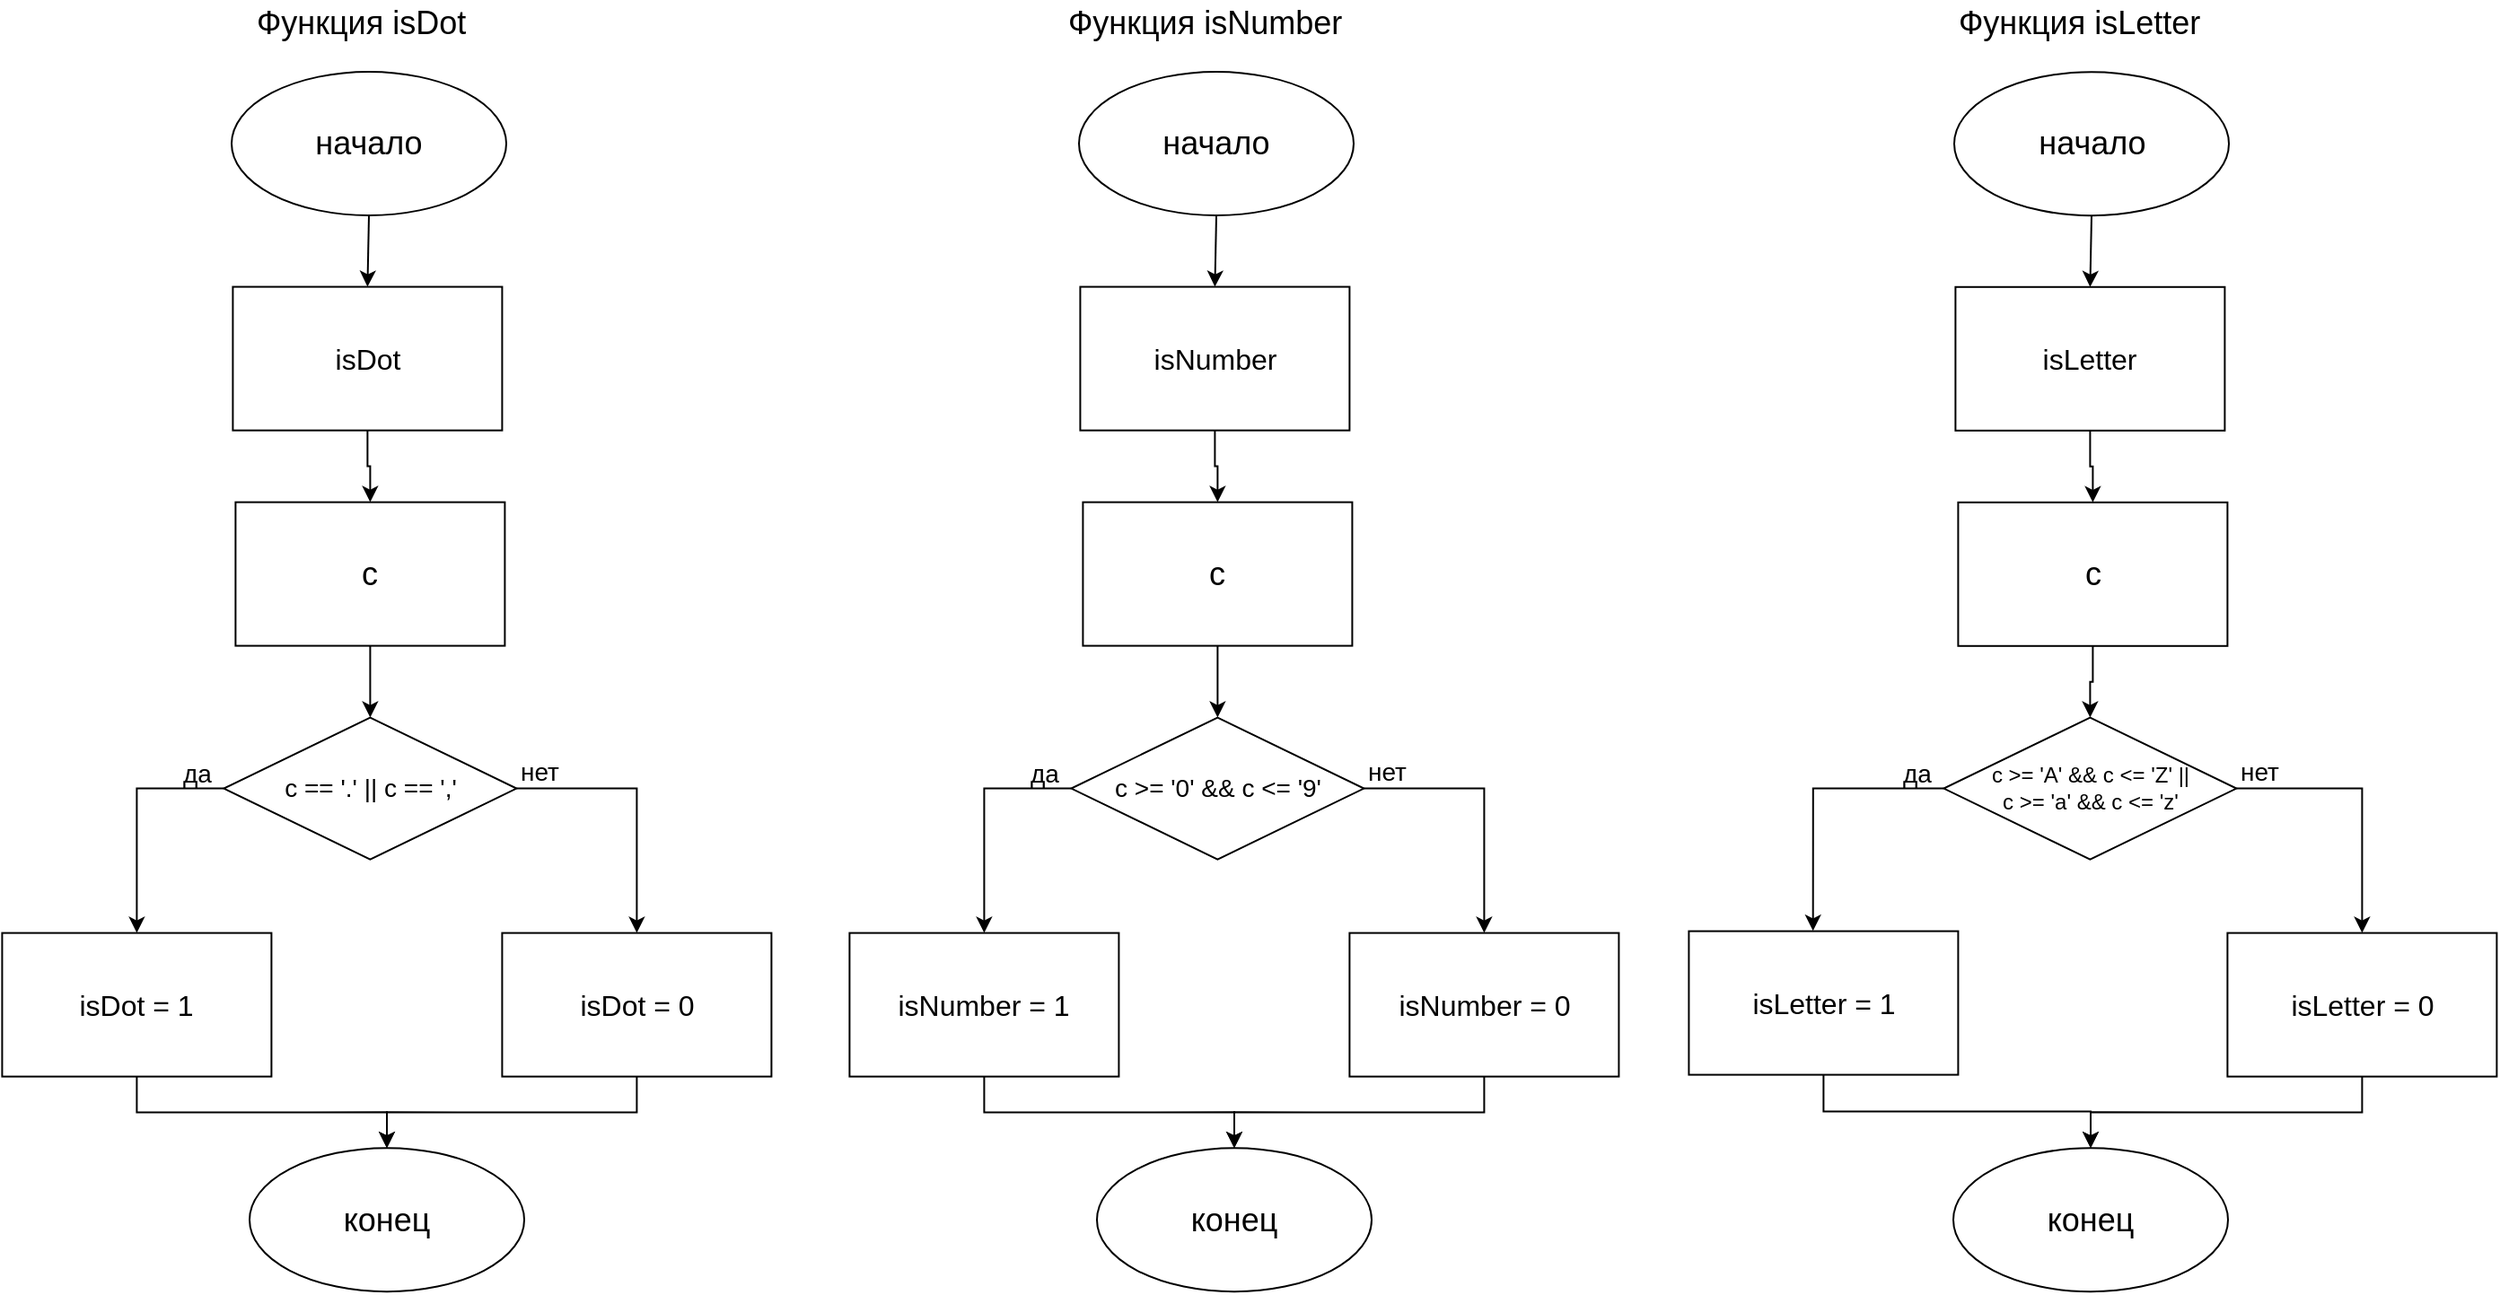 <mxfile version="11.3.0" type="device" pages="1"><diagram id="Us9UXbfvuX6eEkm_qwZB" name="Page-1"><mxGraphModel dx="3753" dy="1691" grid="1" gridSize="10" guides="1" tooltips="1" connect="1" arrows="1" fold="1" page="1" pageScale="1" pageWidth="827" pageHeight="1169" math="0" shadow="0"><root><mxCell id="0"/><mxCell id="1" parent="0"/><mxCell id="GZ4S51ldvcXnpOELyBVw-46" style="edgeStyle=orthogonalEdgeStyle;rounded=0;orthogonalLoop=1;jettySize=auto;html=1;exitX=0.5;exitY=1;exitDx=0;exitDy=0;entryX=0.5;entryY=0;entryDx=0;entryDy=0;" edge="1" parent="1" source="GZ4S51ldvcXnpOELyBVw-1" target="GZ4S51ldvcXnpOELyBVw-44"><mxGeometry relative="1" as="geometry"/></mxCell><mxCell id="GZ4S51ldvcXnpOELyBVw-1" value="&lt;font style=&quot;font-size: 18px&quot;&gt;начало&lt;/font&gt;" style="ellipse;whiteSpace=wrap;html=1;" vertex="1" parent="1"><mxGeometry x="340" y="40" width="153" height="80" as="geometry"/></mxCell><mxCell id="GZ4S51ldvcXnpOELyBVw-42" value="&lt;font style=&quot;font-size: 18px&quot;&gt;Функция&amp;nbsp;isNumber&lt;/font&gt;" style="text;html=1;resizable=0;points=[];autosize=1;align=left;verticalAlign=top;spacingTop=-4;" vertex="1" parent="1"><mxGeometry x="331.5" width="170" height="20" as="geometry"/></mxCell><mxCell id="GZ4S51ldvcXnpOELyBVw-43" style="edgeStyle=orthogonalEdgeStyle;rounded=0;orthogonalLoop=1;jettySize=auto;html=1;exitX=0.5;exitY=1;exitDx=0;exitDy=0;entryX=0.5;entryY=0;entryDx=0;entryDy=0;" edge="1" parent="1" source="GZ4S51ldvcXnpOELyBVw-44" target="GZ4S51ldvcXnpOELyBVw-45"><mxGeometry relative="1" as="geometry"/></mxCell><mxCell id="GZ4S51ldvcXnpOELyBVw-44" value="&lt;font style=&quot;font-size: 16px&quot;&gt;isNumber&lt;/font&gt;" style="rounded=0;whiteSpace=wrap;html=1;" vertex="1" parent="1"><mxGeometry x="340.7" y="159.8" width="150" height="80" as="geometry"/></mxCell><mxCell id="GZ4S51ldvcXnpOELyBVw-48" style="edgeStyle=orthogonalEdgeStyle;rounded=0;orthogonalLoop=1;jettySize=auto;html=1;exitX=0.5;exitY=1;exitDx=0;exitDy=0;entryX=0.5;entryY=0;entryDx=0;entryDy=0;" edge="1" parent="1" source="GZ4S51ldvcXnpOELyBVw-45" target="GZ4S51ldvcXnpOELyBVw-47"><mxGeometry relative="1" as="geometry"/></mxCell><mxCell id="GZ4S51ldvcXnpOELyBVw-45" value="&lt;span style=&quot;font-size: 18px&quot;&gt;с&lt;/span&gt;" style="rounded=0;whiteSpace=wrap;html=1;" vertex="1" parent="1"><mxGeometry x="342.2" y="279.8" width="150" height="80" as="geometry"/></mxCell><mxCell id="GZ4S51ldvcXnpOELyBVw-51" style="edgeStyle=orthogonalEdgeStyle;rounded=0;orthogonalLoop=1;jettySize=auto;html=1;exitX=0;exitY=0.5;exitDx=0;exitDy=0;entryX=0.5;entryY=0;entryDx=0;entryDy=0;" edge="1" parent="1" source="GZ4S51ldvcXnpOELyBVw-47" target="GZ4S51ldvcXnpOELyBVw-50"><mxGeometry relative="1" as="geometry"/></mxCell><mxCell id="GZ4S51ldvcXnpOELyBVw-52" style="edgeStyle=orthogonalEdgeStyle;rounded=0;orthogonalLoop=1;jettySize=auto;html=1;exitX=1;exitY=0.5;exitDx=0;exitDy=0;entryX=0.5;entryY=0;entryDx=0;entryDy=0;" edge="1" parent="1" source="GZ4S51ldvcXnpOELyBVw-47" target="GZ4S51ldvcXnpOELyBVw-49"><mxGeometry relative="1" as="geometry"/></mxCell><mxCell id="GZ4S51ldvcXnpOELyBVw-47" value="&lt;font style=&quot;font-size: 14px&quot;&gt;c &amp;gt;= '0' &amp;amp;&amp;amp; c &amp;lt;= '9'&lt;/font&gt;" style="rhombus;whiteSpace=wrap;html=1;" vertex="1" parent="1"><mxGeometry x="335.7" y="399.8" width="163" height="79" as="geometry"/></mxCell><mxCell id="GZ4S51ldvcXnpOELyBVw-57" style="edgeStyle=orthogonalEdgeStyle;rounded=0;orthogonalLoop=1;jettySize=auto;html=1;exitX=0.5;exitY=1;exitDx=0;exitDy=0;" edge="1" parent="1" source="GZ4S51ldvcXnpOELyBVw-49" target="GZ4S51ldvcXnpOELyBVw-55"><mxGeometry relative="1" as="geometry"/></mxCell><mxCell id="GZ4S51ldvcXnpOELyBVw-49" value="&lt;span style=&quot;font-size: 16px&quot;&gt;isNumber = 0&lt;/span&gt;" style="rounded=0;whiteSpace=wrap;html=1;" vertex="1" parent="1"><mxGeometry x="490.7" y="519.8" width="150" height="80" as="geometry"/></mxCell><mxCell id="GZ4S51ldvcXnpOELyBVw-56" style="edgeStyle=orthogonalEdgeStyle;rounded=0;orthogonalLoop=1;jettySize=auto;html=1;exitX=0.5;exitY=1;exitDx=0;exitDy=0;" edge="1" parent="1" source="GZ4S51ldvcXnpOELyBVw-50" target="GZ4S51ldvcXnpOELyBVw-55"><mxGeometry relative="1" as="geometry"/></mxCell><mxCell id="GZ4S51ldvcXnpOELyBVw-50" value="&lt;span style=&quot;font-size: 16px&quot;&gt;isNumber = 1&lt;/span&gt;" style="rounded=0;whiteSpace=wrap;html=1;" vertex="1" parent="1"><mxGeometry x="212.2" y="519.8" width="150" height="80" as="geometry"/></mxCell><mxCell id="GZ4S51ldvcXnpOELyBVw-53" value="&lt;font style=&quot;font-size: 14px&quot;&gt;да&lt;/font&gt;" style="text;html=1;resizable=0;points=[];autosize=1;align=left;verticalAlign=top;spacingTop=-4;" vertex="1" parent="1"><mxGeometry x="310.5" y="419.5" width="30" height="20" as="geometry"/></mxCell><mxCell id="GZ4S51ldvcXnpOELyBVw-54" value="&lt;font style=&quot;font-size: 14px&quot;&gt;нет&lt;/font&gt;" style="text;html=1;resizable=0;points=[];autosize=1;align=left;verticalAlign=top;spacingTop=-4;" vertex="1" parent="1"><mxGeometry x="498.5" y="419.3" width="40" height="20" as="geometry"/></mxCell><mxCell id="GZ4S51ldvcXnpOELyBVw-55" value="&lt;span style=&quot;font-size: 18px&quot;&gt;конец&lt;/span&gt;" style="ellipse;whiteSpace=wrap;html=1;" vertex="1" parent="1"><mxGeometry x="350" y="639.6" width="153" height="80" as="geometry"/></mxCell><mxCell id="GZ4S51ldvcXnpOELyBVw-58" style="edgeStyle=orthogonalEdgeStyle;rounded=0;orthogonalLoop=1;jettySize=auto;html=1;exitX=0.5;exitY=1;exitDx=0;exitDy=0;entryX=0.5;entryY=0;entryDx=0;entryDy=0;" edge="1" parent="1" source="GZ4S51ldvcXnpOELyBVw-59" target="GZ4S51ldvcXnpOELyBVw-62"><mxGeometry relative="1" as="geometry"/></mxCell><mxCell id="GZ4S51ldvcXnpOELyBVw-59" value="&lt;font style=&quot;font-size: 18px&quot;&gt;начало&lt;/font&gt;" style="ellipse;whiteSpace=wrap;html=1;" vertex="1" parent="1"><mxGeometry x="827.5" y="40.1" width="153" height="80" as="geometry"/></mxCell><mxCell id="GZ4S51ldvcXnpOELyBVw-60" value="&lt;font style=&quot;font-size: 18px&quot;&gt;Функция&amp;nbsp;isLetter&lt;/font&gt;" style="text;html=1;resizable=0;points=[];autosize=1;align=left;verticalAlign=top;spacingTop=-4;" vertex="1" parent="1"><mxGeometry x="828" y="0.1" width="150" height="20" as="geometry"/></mxCell><mxCell id="GZ4S51ldvcXnpOELyBVw-61" style="edgeStyle=orthogonalEdgeStyle;rounded=0;orthogonalLoop=1;jettySize=auto;html=1;exitX=0.5;exitY=1;exitDx=0;exitDy=0;entryX=0.5;entryY=0;entryDx=0;entryDy=0;" edge="1" parent="1" source="GZ4S51ldvcXnpOELyBVw-62" target="GZ4S51ldvcXnpOELyBVw-63"><mxGeometry relative="1" as="geometry"/></mxCell><mxCell id="GZ4S51ldvcXnpOELyBVw-62" value="&lt;font style=&quot;font-size: 16px&quot;&gt;isLetter&lt;/font&gt;" style="rounded=0;whiteSpace=wrap;html=1;" vertex="1" parent="1"><mxGeometry x="828.2" y="159.9" width="150" height="80" as="geometry"/></mxCell><mxCell id="GZ4S51ldvcXnpOELyBVw-65" style="edgeStyle=orthogonalEdgeStyle;rounded=0;orthogonalLoop=1;jettySize=auto;html=1;exitX=0.5;exitY=1;exitDx=0;exitDy=0;" edge="1" parent="1" source="GZ4S51ldvcXnpOELyBVw-63" target="GZ4S51ldvcXnpOELyBVw-64"><mxGeometry relative="1" as="geometry"/></mxCell><mxCell id="GZ4S51ldvcXnpOELyBVw-63" value="&lt;span style=&quot;font-size: 18px&quot;&gt;с&lt;/span&gt;" style="rounded=0;whiteSpace=wrap;html=1;" vertex="1" parent="1"><mxGeometry x="829.7" y="279.9" width="150" height="80" as="geometry"/></mxCell><mxCell id="GZ4S51ldvcXnpOELyBVw-68" style="edgeStyle=orthogonalEdgeStyle;rounded=0;orthogonalLoop=1;jettySize=auto;html=1;exitX=0;exitY=0.5;exitDx=0;exitDy=0;entryX=0.461;entryY=-0.002;entryDx=0;entryDy=0;entryPerimeter=0;" edge="1" parent="1" source="GZ4S51ldvcXnpOELyBVw-64" target="GZ4S51ldvcXnpOELyBVw-67"><mxGeometry relative="1" as="geometry"/></mxCell><mxCell id="GZ4S51ldvcXnpOELyBVw-69" style="edgeStyle=orthogonalEdgeStyle;rounded=0;orthogonalLoop=1;jettySize=auto;html=1;exitX=1;exitY=0.5;exitDx=0;exitDy=0;entryX=0.5;entryY=0;entryDx=0;entryDy=0;" edge="1" parent="1" source="GZ4S51ldvcXnpOELyBVw-64" target="GZ4S51ldvcXnpOELyBVw-66"><mxGeometry relative="1" as="geometry"/></mxCell><mxCell id="GZ4S51ldvcXnpOELyBVw-64" value="&lt;font style=&quot;font-size: 12px&quot;&gt;&lt;span&gt;c &amp;gt;= 'A' &amp;amp;&amp;amp; c &amp;lt;= 'Z' ||&lt;/span&gt;&lt;br&gt;&lt;span&gt;c &amp;gt;= 'a' &amp;amp;&amp;amp; c &amp;lt;= 'z'&lt;/span&gt;&lt;br&gt;&lt;/font&gt;" style="rhombus;whiteSpace=wrap;html=1;" vertex="1" parent="1"><mxGeometry x="821.7" y="399.8" width="163" height="79" as="geometry"/></mxCell><mxCell id="GZ4S51ldvcXnpOELyBVw-74" style="edgeStyle=orthogonalEdgeStyle;rounded=0;orthogonalLoop=1;jettySize=auto;html=1;exitX=0.5;exitY=1;exitDx=0;exitDy=0;entryX=0.5;entryY=0;entryDx=0;entryDy=0;" edge="1" parent="1" source="GZ4S51ldvcXnpOELyBVw-66" target="GZ4S51ldvcXnpOELyBVw-72"><mxGeometry relative="1" as="geometry"/></mxCell><mxCell id="GZ4S51ldvcXnpOELyBVw-66" value="&lt;span style=&quot;font-size: 16px&quot;&gt;isLetter&amp;nbsp;&lt;/span&gt;&lt;span style=&quot;font-size: 16px&quot;&gt;= 0&lt;/span&gt;" style="rounded=0;whiteSpace=wrap;html=1;" vertex="1" parent="1"><mxGeometry x="979.7" y="519.8" width="150" height="80" as="geometry"/></mxCell><mxCell id="GZ4S51ldvcXnpOELyBVw-73" style="edgeStyle=orthogonalEdgeStyle;rounded=0;orthogonalLoop=1;jettySize=auto;html=1;exitX=0.5;exitY=1;exitDx=0;exitDy=0;entryX=0.5;entryY=0;entryDx=0;entryDy=0;" edge="1" parent="1" source="GZ4S51ldvcXnpOELyBVw-67" target="GZ4S51ldvcXnpOELyBVw-72"><mxGeometry relative="1" as="geometry"/></mxCell><mxCell id="GZ4S51ldvcXnpOELyBVw-67" value="&lt;span style=&quot;font-size: 16px&quot;&gt;isLetter&amp;nbsp;&lt;/span&gt;&lt;span style=&quot;font-size: 16px&quot;&gt;= 1&lt;/span&gt;" style="rounded=0;whiteSpace=wrap;html=1;" vertex="1" parent="1"><mxGeometry x="679.7" y="518.8" width="150" height="80" as="geometry"/></mxCell><mxCell id="GZ4S51ldvcXnpOELyBVw-70" value="&lt;font style=&quot;font-size: 14px&quot;&gt;да&lt;/font&gt;" style="text;html=1;resizable=0;points=[];autosize=1;align=left;verticalAlign=top;spacingTop=-4;" vertex="1" parent="1"><mxGeometry x="797" y="419.5" width="30" height="20" as="geometry"/></mxCell><mxCell id="GZ4S51ldvcXnpOELyBVw-71" value="&lt;font style=&quot;font-size: 14px&quot;&gt;нет&lt;/font&gt;" style="text;html=1;resizable=0;points=[];autosize=1;align=left;verticalAlign=top;spacingTop=-4;" vertex="1" parent="1"><mxGeometry x="984.5" y="419.3" width="40" height="20" as="geometry"/></mxCell><mxCell id="GZ4S51ldvcXnpOELyBVw-72" value="&lt;span style=&quot;font-size: 18px&quot;&gt;конец&lt;/span&gt;" style="ellipse;whiteSpace=wrap;html=1;" vertex="1" parent="1"><mxGeometry x="827" y="639.6" width="153" height="80" as="geometry"/></mxCell><mxCell id="GZ4S51ldvcXnpOELyBVw-91" style="edgeStyle=orthogonalEdgeStyle;rounded=0;orthogonalLoop=1;jettySize=auto;html=1;exitX=0.5;exitY=1;exitDx=0;exitDy=0;entryX=0.5;entryY=0;entryDx=0;entryDy=0;" edge="1" parent="1" source="GZ4S51ldvcXnpOELyBVw-92" target="GZ4S51ldvcXnpOELyBVw-94"><mxGeometry relative="1" as="geometry"/></mxCell><mxCell id="GZ4S51ldvcXnpOELyBVw-92" value="&lt;font style=&quot;font-size: 18px&quot;&gt;начало&lt;/font&gt;" style="ellipse;whiteSpace=wrap;html=1;" vertex="1" parent="1"><mxGeometry x="-132" y="40" width="153" height="80" as="geometry"/></mxCell><mxCell id="GZ4S51ldvcXnpOELyBVw-93" style="edgeStyle=orthogonalEdgeStyle;rounded=0;orthogonalLoop=1;jettySize=auto;html=1;exitX=0.5;exitY=1;exitDx=0;exitDy=0;entryX=0.5;entryY=0;entryDx=0;entryDy=0;" edge="1" parent="1" source="GZ4S51ldvcXnpOELyBVw-94" target="GZ4S51ldvcXnpOELyBVw-96"><mxGeometry relative="1" as="geometry"/></mxCell><mxCell id="GZ4S51ldvcXnpOELyBVw-94" value="&lt;font style=&quot;font-size: 16px&quot;&gt;isDot&lt;/font&gt;" style="rounded=0;whiteSpace=wrap;html=1;" vertex="1" parent="1"><mxGeometry x="-131.3" y="159.8" width="150" height="80" as="geometry"/></mxCell><mxCell id="GZ4S51ldvcXnpOELyBVw-95" style="edgeStyle=orthogonalEdgeStyle;rounded=0;orthogonalLoop=1;jettySize=auto;html=1;exitX=0.5;exitY=1;exitDx=0;exitDy=0;entryX=0.5;entryY=0;entryDx=0;entryDy=0;" edge="1" parent="1" source="GZ4S51ldvcXnpOELyBVw-96" target="GZ4S51ldvcXnpOELyBVw-99"><mxGeometry relative="1" as="geometry"/></mxCell><mxCell id="GZ4S51ldvcXnpOELyBVw-96" value="&lt;span style=&quot;font-size: 18px&quot;&gt;с&lt;/span&gt;" style="rounded=0;whiteSpace=wrap;html=1;" vertex="1" parent="1"><mxGeometry x="-129.8" y="279.8" width="150" height="80" as="geometry"/></mxCell><mxCell id="GZ4S51ldvcXnpOELyBVw-97" style="edgeStyle=orthogonalEdgeStyle;rounded=0;orthogonalLoop=1;jettySize=auto;html=1;exitX=0;exitY=0.5;exitDx=0;exitDy=0;entryX=0.5;entryY=0;entryDx=0;entryDy=0;" edge="1" parent="1" source="GZ4S51ldvcXnpOELyBVw-99" target="GZ4S51ldvcXnpOELyBVw-103"><mxGeometry relative="1" as="geometry"/></mxCell><mxCell id="GZ4S51ldvcXnpOELyBVw-98" style="edgeStyle=orthogonalEdgeStyle;rounded=0;orthogonalLoop=1;jettySize=auto;html=1;exitX=1;exitY=0.5;exitDx=0;exitDy=0;entryX=0.5;entryY=0;entryDx=0;entryDy=0;" edge="1" parent="1" source="GZ4S51ldvcXnpOELyBVw-99" target="GZ4S51ldvcXnpOELyBVw-101"><mxGeometry relative="1" as="geometry"/></mxCell><mxCell id="GZ4S51ldvcXnpOELyBVw-99" value="&lt;font style=&quot;font-size: 14px&quot;&gt;c == '.' || c == ','&lt;/font&gt;" style="rhombus;whiteSpace=wrap;html=1;" vertex="1" parent="1"><mxGeometry x="-136.3" y="399.8" width="163" height="79" as="geometry"/></mxCell><mxCell id="GZ4S51ldvcXnpOELyBVw-100" style="edgeStyle=orthogonalEdgeStyle;rounded=0;orthogonalLoop=1;jettySize=auto;html=1;exitX=0.5;exitY=1;exitDx=0;exitDy=0;" edge="1" parent="1" source="GZ4S51ldvcXnpOELyBVw-101" target="GZ4S51ldvcXnpOELyBVw-106"><mxGeometry relative="1" as="geometry"/></mxCell><mxCell id="GZ4S51ldvcXnpOELyBVw-101" value="&lt;span style=&quot;font-size: 16px&quot;&gt;isDot&lt;/span&gt;&lt;span style=&quot;font-size: 16px&quot;&gt;&amp;nbsp;= 0&lt;/span&gt;" style="rounded=0;whiteSpace=wrap;html=1;" vertex="1" parent="1"><mxGeometry x="18.7" y="519.8" width="150" height="80" as="geometry"/></mxCell><mxCell id="GZ4S51ldvcXnpOELyBVw-102" style="edgeStyle=orthogonalEdgeStyle;rounded=0;orthogonalLoop=1;jettySize=auto;html=1;exitX=0.5;exitY=1;exitDx=0;exitDy=0;" edge="1" parent="1" source="GZ4S51ldvcXnpOELyBVw-103" target="GZ4S51ldvcXnpOELyBVw-106"><mxGeometry relative="1" as="geometry"/></mxCell><mxCell id="GZ4S51ldvcXnpOELyBVw-103" value="&lt;span style=&quot;font-size: 16px&quot;&gt;isDot&lt;/span&gt;&lt;span style=&quot;font-size: 16px&quot;&gt;&amp;nbsp;= 1&lt;/span&gt;" style="rounded=0;whiteSpace=wrap;html=1;" vertex="1" parent="1"><mxGeometry x="-259.8" y="519.8" width="150" height="80" as="geometry"/></mxCell><mxCell id="GZ4S51ldvcXnpOELyBVw-104" value="&lt;font style=&quot;font-size: 14px&quot;&gt;да&lt;/font&gt;" style="text;html=1;resizable=0;points=[];autosize=1;align=left;verticalAlign=top;spacingTop=-4;" vertex="1" parent="1"><mxGeometry x="-161.5" y="419.5" width="30" height="20" as="geometry"/></mxCell><mxCell id="GZ4S51ldvcXnpOELyBVw-105" value="&lt;font style=&quot;font-size: 14px&quot;&gt;нет&lt;/font&gt;" style="text;html=1;resizable=0;points=[];autosize=1;align=left;verticalAlign=top;spacingTop=-4;" vertex="1" parent="1"><mxGeometry x="26.5" y="419.3" width="40" height="20" as="geometry"/></mxCell><mxCell id="GZ4S51ldvcXnpOELyBVw-106" value="&lt;span style=&quot;font-size: 18px&quot;&gt;конец&lt;/span&gt;" style="ellipse;whiteSpace=wrap;html=1;" vertex="1" parent="1"><mxGeometry x="-122" y="639.6" width="153" height="80" as="geometry"/></mxCell><mxCell id="GZ4S51ldvcXnpOELyBVw-107" value="&lt;font style=&quot;font-size: 18px&quot;&gt;Функция&amp;nbsp;isDot&lt;/font&gt;" style="text;html=1;resizable=0;points=[];autosize=1;align=left;verticalAlign=top;spacingTop=-4;" vertex="1" parent="1"><mxGeometry x="-120" width="130" height="20" as="geometry"/></mxCell></root></mxGraphModel></diagram></mxfile>